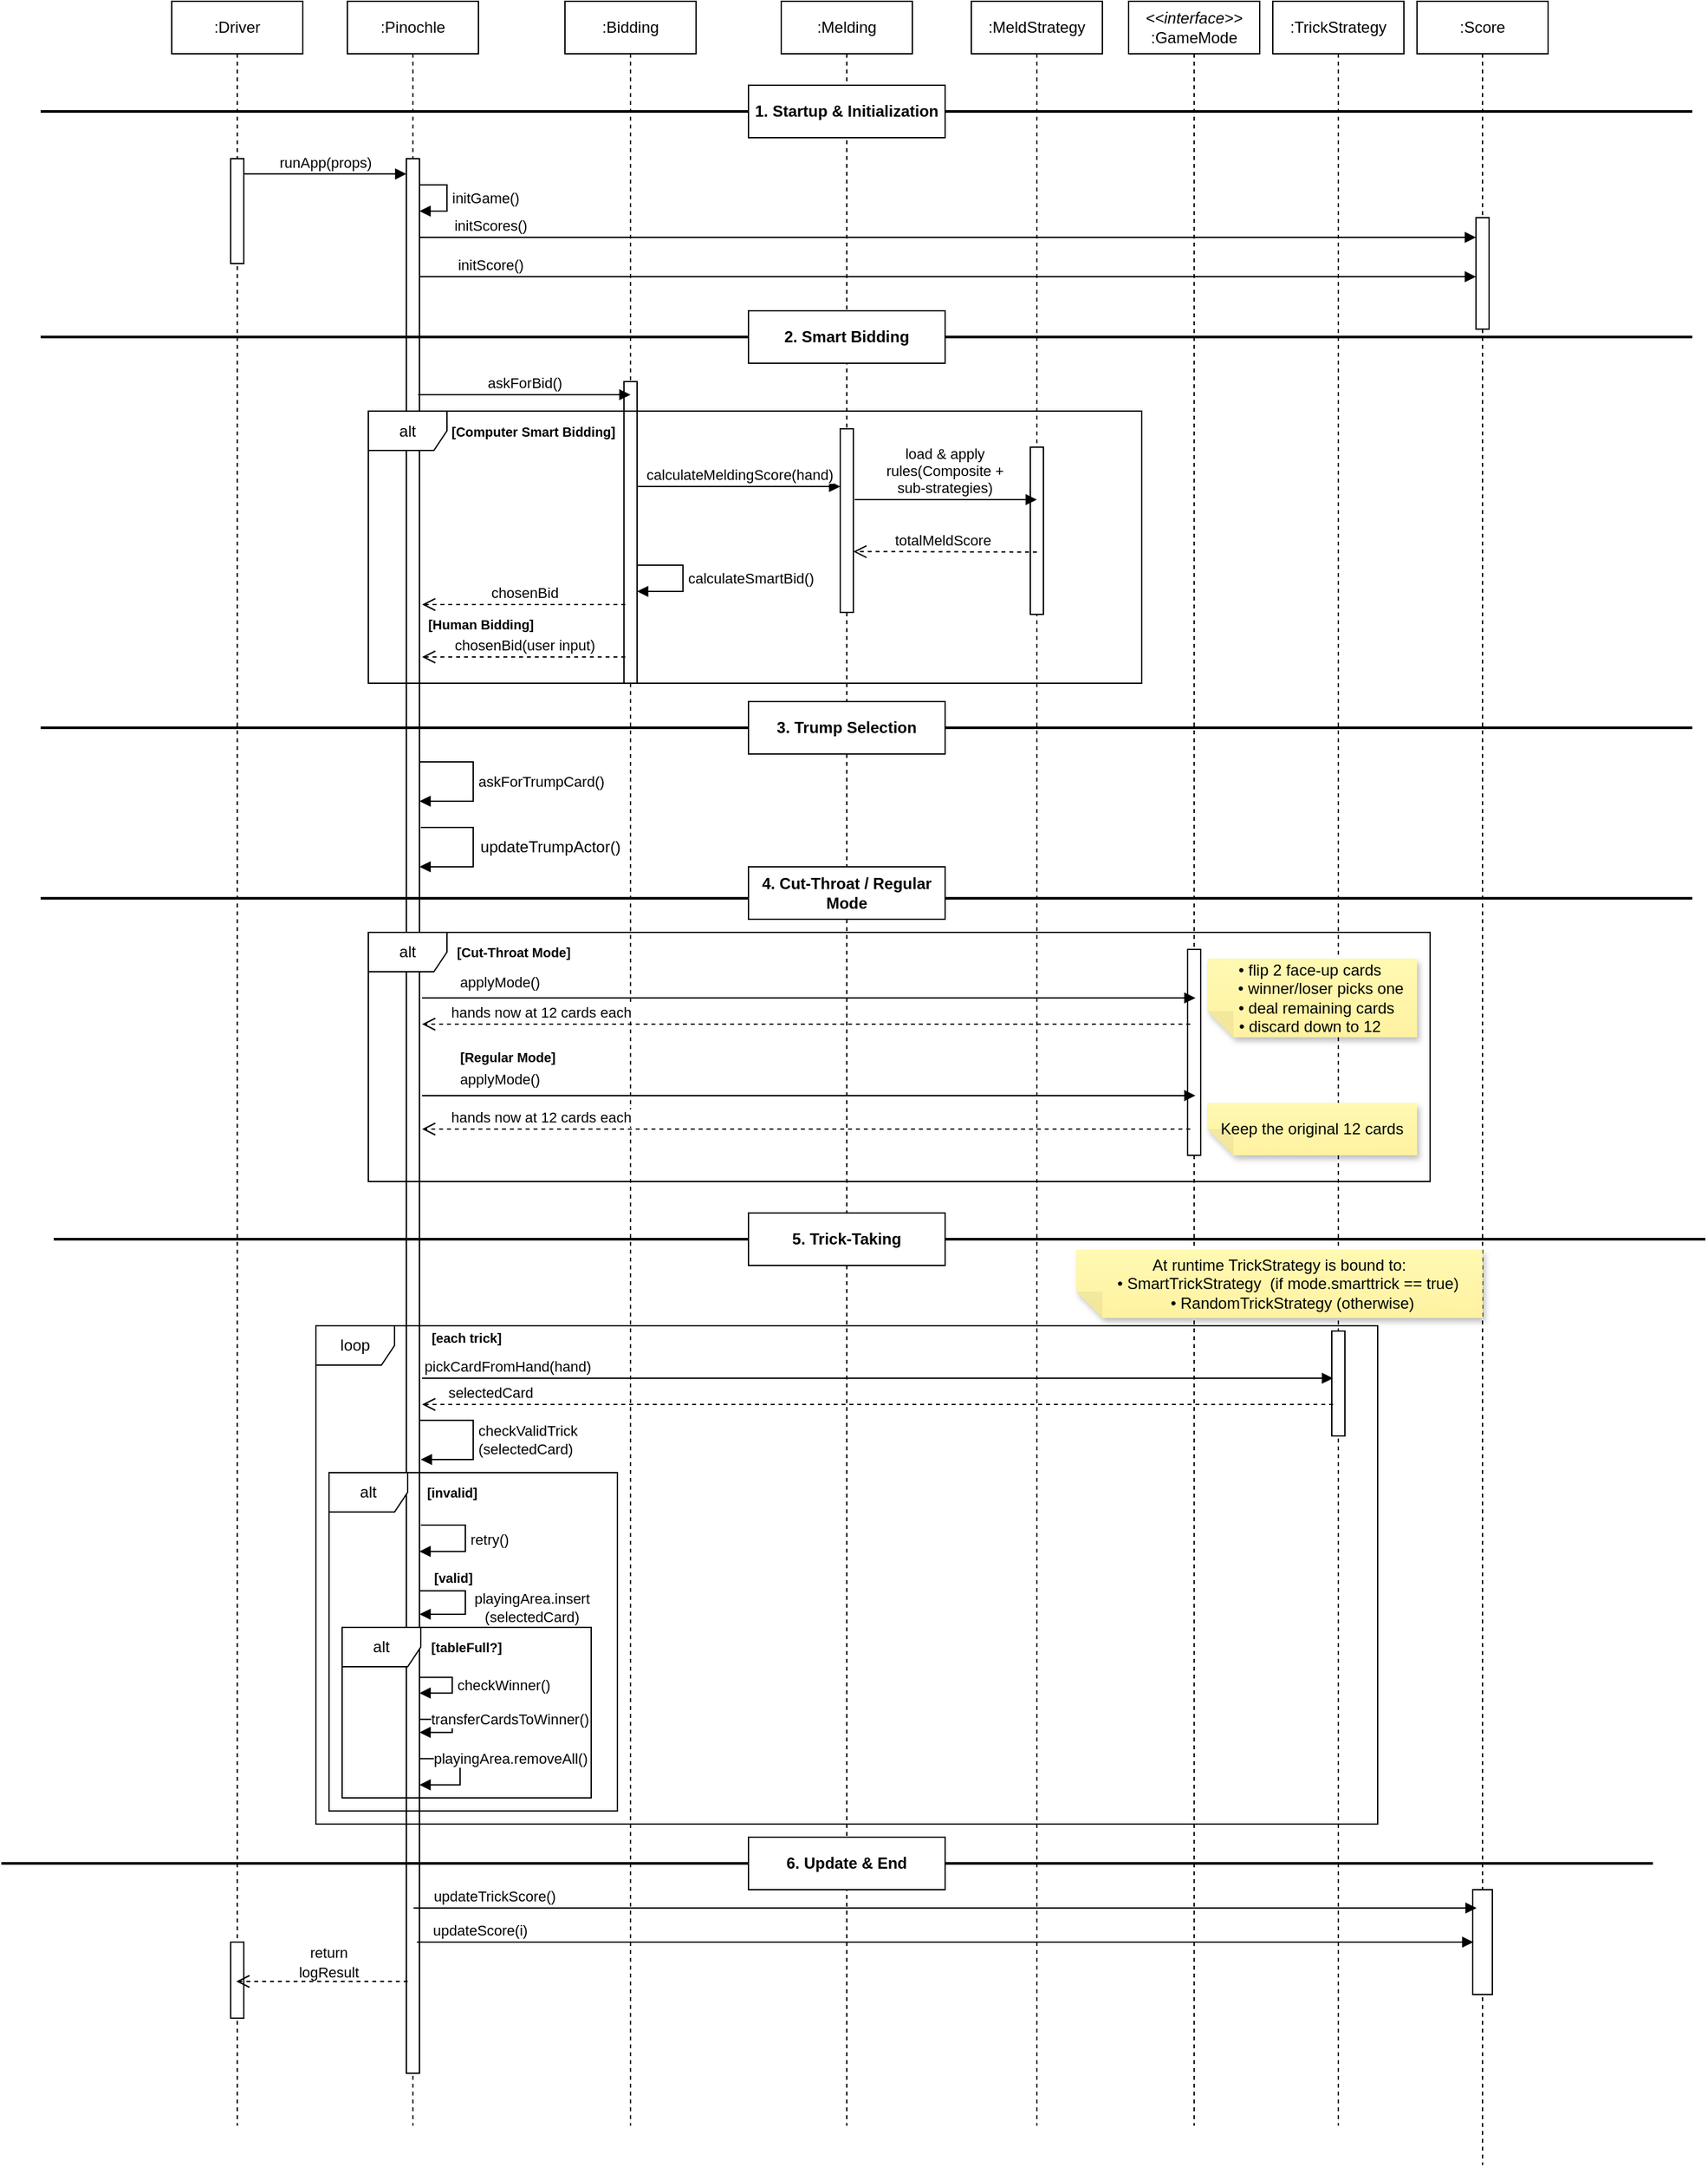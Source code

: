 <mxfile version="27.1.0">
  <diagram name="第 1 页" id="qucP125kRH2lfmhauCK5">
    <mxGraphModel dx="1155" dy="728" grid="1" gridSize="10" guides="1" tooltips="1" connect="1" arrows="1" fold="1" page="1" pageScale="1" pageWidth="2339" pageHeight="3300" math="0" shadow="0">
      <root>
        <mxCell id="0" />
        <mxCell id="1" parent="0" />
        <mxCell id="MW3apKYruLUqG9p78ODX-359" value=":Driver" style="shape=umlLifeline;perimeter=lifelinePerimeter;whiteSpace=wrap;html=1;container=1;dropTarget=0;collapsible=0;recursiveResize=0;outlineConnect=0;portConstraint=eastwest;newEdgeStyle={&quot;curved&quot;:0,&quot;rounded&quot;:0};" vertex="1" parent="1">
          <mxGeometry x="780" y="1290" width="100" height="1620" as="geometry" />
        </mxCell>
        <mxCell id="MW3apKYruLUqG9p78ODX-360" value="" style="html=1;points=[[0,0,0,0,5],[0,1,0,0,-5],[1,0,0,0,5],[1,1,0,0,-5]];perimeter=orthogonalPerimeter;outlineConnect=0;targetShapes=umlLifeline;portConstraint=eastwest;newEdgeStyle={&quot;curved&quot;:0,&quot;rounded&quot;:0};" vertex="1" parent="MW3apKYruLUqG9p78ODX-359">
          <mxGeometry x="45" y="120" width="10" height="80" as="geometry" />
        </mxCell>
        <mxCell id="MW3apKYruLUqG9p78ODX-361" value="" style="html=1;points=[[0,0,0,0,5],[0,1,0,0,-5],[1,0,0,0,5],[1,1,0,0,-5]];perimeter=orthogonalPerimeter;outlineConnect=0;targetShapes=umlLifeline;portConstraint=eastwest;newEdgeStyle={&quot;curved&quot;:0,&quot;rounded&quot;:0};" vertex="1" parent="MW3apKYruLUqG9p78ODX-359">
          <mxGeometry x="45" y="1480" width="10" height="58" as="geometry" />
        </mxCell>
        <mxCell id="MW3apKYruLUqG9p78ODX-362" value=":Pinochle" style="shape=umlLifeline;perimeter=lifelinePerimeter;whiteSpace=wrap;html=1;container=1;dropTarget=0;collapsible=0;recursiveResize=0;outlineConnect=0;portConstraint=eastwest;newEdgeStyle={&quot;curved&quot;:0,&quot;rounded&quot;:0};" vertex="1" parent="1">
          <mxGeometry x="914" y="1290" width="100" height="1620" as="geometry" />
        </mxCell>
        <mxCell id="MW3apKYruLUqG9p78ODX-363" value="" style="html=1;points=[[0,0,0,0,5],[0,1,0,0,-5],[1,0,0,0,5],[1,1,0,0,-5]];perimeter=orthogonalPerimeter;outlineConnect=0;targetShapes=umlLifeline;portConstraint=eastwest;newEdgeStyle={&quot;curved&quot;:0,&quot;rounded&quot;:0};" vertex="1" parent="MW3apKYruLUqG9p78ODX-362">
          <mxGeometry x="45" y="120" width="10" height="1460" as="geometry" />
        </mxCell>
        <mxCell id="MW3apKYruLUqG9p78ODX-364" value="askForTrumpCard()" style="html=1;align=left;spacingLeft=2;endArrow=block;rounded=0;edgeStyle=orthogonalEdgeStyle;curved=0;rounded=0;" edge="1" parent="MW3apKYruLUqG9p78ODX-362" source="MW3apKYruLUqG9p78ODX-363" target="MW3apKYruLUqG9p78ODX-363">
          <mxGeometry relative="1" as="geometry">
            <mxPoint x="60" y="580" as="sourcePoint" />
            <Array as="points">
              <mxPoint x="96" y="580" />
              <mxPoint x="96" y="610" />
            </Array>
            <mxPoint x="60" y="610" as="targetPoint" />
          </mxGeometry>
        </mxCell>
        <mxCell id="MW3apKYruLUqG9p78ODX-365" value="retry()" style="html=1;align=left;spacingLeft=2;endArrow=block;rounded=0;edgeStyle=orthogonalEdgeStyle;curved=0;rounded=0;" edge="1" parent="MW3apKYruLUqG9p78ODX-362">
          <mxGeometry relative="1" as="geometry">
            <mxPoint x="56" y="1162" as="sourcePoint" />
            <Array as="points">
              <mxPoint x="90" y="1162" />
              <mxPoint x="90" y="1182" />
            </Array>
            <mxPoint x="55" y="1182.111" as="targetPoint" />
          </mxGeometry>
        </mxCell>
        <mxCell id="MW3apKYruLUqG9p78ODX-366" value="" style="html=1;align=left;spacingLeft=2;endArrow=block;rounded=0;edgeStyle=orthogonalEdgeStyle;curved=0;rounded=0;" edge="1" parent="MW3apKYruLUqG9p78ODX-362" target="MW3apKYruLUqG9p78ODX-363">
          <mxGeometry x="-0.1" relative="1" as="geometry">
            <mxPoint x="55" y="1212.111" as="sourcePoint" />
            <Array as="points">
              <mxPoint x="90" y="1212" />
              <mxPoint x="90" y="1230" />
            </Array>
            <mxPoint x="55" y="1242.111" as="targetPoint" />
            <mxPoint as="offset" />
          </mxGeometry>
        </mxCell>
        <mxCell id="MW3apKYruLUqG9p78ODX-367" value="checkWinner()" style="html=1;align=left;spacingLeft=2;endArrow=block;rounded=0;edgeStyle=orthogonalEdgeStyle;curved=0;rounded=0;" edge="1" parent="MW3apKYruLUqG9p78ODX-362">
          <mxGeometry relative="1" as="geometry">
            <mxPoint x="55" y="1278.111" as="sourcePoint" />
            <Array as="points">
              <mxPoint x="80" y="1278" />
              <mxPoint x="80" y="1290" />
            </Array>
            <mxPoint x="55" y="1290.111" as="targetPoint" />
          </mxGeometry>
        </mxCell>
        <mxCell id="MW3apKYruLUqG9p78ODX-368" value="transferCardsToWinner()" style="html=1;align=left;spacingLeft=2;endArrow=block;rounded=0;edgeStyle=orthogonalEdgeStyle;curved=0;rounded=0;" edge="1" parent="MW3apKYruLUqG9p78ODX-362">
          <mxGeometry x="-0.833" relative="1" as="geometry">
            <mxPoint x="55" y="1310.111" as="sourcePoint" />
            <Array as="points">
              <mxPoint x="80" y="1310" />
              <mxPoint x="80" y="1320" />
            </Array>
            <mxPoint x="55" y="1320.111" as="targetPoint" />
            <mxPoint as="offset" />
          </mxGeometry>
        </mxCell>
        <mxCell id="MW3apKYruLUqG9p78ODX-369" value="playingArea.removeAll()" style="html=1;align=left;spacingLeft=2;endArrow=block;rounded=0;edgeStyle=orthogonalEdgeStyle;curved=0;rounded=0;" edge="1" parent="MW3apKYruLUqG9p78ODX-362">
          <mxGeometry x="-0.833" relative="1" as="geometry">
            <mxPoint x="55" y="1340.111" as="sourcePoint" />
            <Array as="points">
              <mxPoint x="86" y="1340" />
              <mxPoint x="86" y="1360" />
            </Array>
            <mxPoint x="55" y="1360.111" as="targetPoint" />
            <mxPoint as="offset" />
          </mxGeometry>
        </mxCell>
        <mxCell id="MW3apKYruLUqG9p78ODX-370" value="initGame()" style="html=1;align=left;spacingLeft=2;endArrow=block;rounded=0;edgeStyle=orthogonalEdgeStyle;curved=0;rounded=0;" edge="1" parent="MW3apKYruLUqG9p78ODX-362" source="MW3apKYruLUqG9p78ODX-363" target="MW3apKYruLUqG9p78ODX-363">
          <mxGeometry relative="1" as="geometry">
            <mxPoint x="-4" y="130" as="sourcePoint" />
            <Array as="points">
              <mxPoint x="76" y="140" />
              <mxPoint x="76" y="160" />
            </Array>
            <mxPoint x="-9" y="160.022" as="targetPoint" />
          </mxGeometry>
        </mxCell>
        <mxCell id="MW3apKYruLUqG9p78ODX-371" value="" style="html=1;align=left;spacingLeft=2;endArrow=block;rounded=0;edgeStyle=orthogonalEdgeStyle;curved=0;rounded=0;" edge="1" parent="MW3apKYruLUqG9p78ODX-362" target="MW3apKYruLUqG9p78ODX-363">
          <mxGeometry relative="1" as="geometry">
            <mxPoint x="56" y="630" as="sourcePoint" />
            <Array as="points">
              <mxPoint x="96" y="630" />
              <mxPoint x="96" y="660" />
            </Array>
            <mxPoint x="381" y="740" as="targetPoint" />
          </mxGeometry>
        </mxCell>
        <mxCell id="MW3apKYruLUqG9p78ODX-372" value=":Score" style="shape=umlLifeline;perimeter=lifelinePerimeter;whiteSpace=wrap;html=1;container=1;dropTarget=0;collapsible=0;recursiveResize=0;outlineConnect=0;portConstraint=eastwest;newEdgeStyle={&quot;curved&quot;:0,&quot;rounded&quot;:0};" vertex="1" parent="1">
          <mxGeometry x="1730" y="1290" width="100" height="1650" as="geometry" />
        </mxCell>
        <mxCell id="MW3apKYruLUqG9p78ODX-373" value="" style="html=1;points=[[0,0,0,0,5],[0,1,0,0,-5],[1,0,0,0,5],[1,1,0,0,-5]];perimeter=orthogonalPerimeter;outlineConnect=0;targetShapes=umlLifeline;portConstraint=eastwest;newEdgeStyle={&quot;curved&quot;:0,&quot;rounded&quot;:0};" vertex="1" parent="MW3apKYruLUqG9p78ODX-372">
          <mxGeometry x="45" y="165" width="10" height="85" as="geometry" />
        </mxCell>
        <mxCell id="MW3apKYruLUqG9p78ODX-374" value="" style="html=1;points=[[0,0,0,0,5],[0,1,0,0,-5],[1,0,0,0,5],[1,1,0,0,-5]];perimeter=orthogonalPerimeter;outlineConnect=0;targetShapes=umlLifeline;portConstraint=eastwest;newEdgeStyle={&quot;curved&quot;:0,&quot;rounded&quot;:0};" vertex="1" parent="MW3apKYruLUqG9p78ODX-372">
          <mxGeometry x="42.5" y="1440" width="15" height="80" as="geometry" />
        </mxCell>
        <mxCell id="MW3apKYruLUqG9p78ODX-375" value=":Bidding" style="shape=umlLifeline;perimeter=lifelinePerimeter;whiteSpace=wrap;html=1;container=1;dropTarget=0;collapsible=0;recursiveResize=0;outlineConnect=0;portConstraint=eastwest;newEdgeStyle={&quot;curved&quot;:0,&quot;rounded&quot;:0};" vertex="1" parent="1">
          <mxGeometry x="1080" y="1290" width="100" height="1620" as="geometry" />
        </mxCell>
        <mxCell id="MW3apKYruLUqG9p78ODX-376" value="" style="html=1;points=[[0,0,0,0,5],[0,1,0,0,-5],[1,0,0,0,5],[1,1,0,0,-5]];perimeter=orthogonalPerimeter;outlineConnect=0;targetShapes=umlLifeline;portConstraint=eastwest;newEdgeStyle={&quot;curved&quot;:0,&quot;rounded&quot;:0};" vertex="1" parent="MW3apKYruLUqG9p78ODX-375">
          <mxGeometry x="45" y="290" width="10" height="230" as="geometry" />
        </mxCell>
        <mxCell id="MW3apKYruLUqG9p78ODX-377" value="calculateSmartBid()" style="html=1;align=left;spacingLeft=2;endArrow=block;rounded=0;edgeStyle=orthogonalEdgeStyle;curved=0;rounded=0;" edge="1" parent="MW3apKYruLUqG9p78ODX-375" source="MW3apKYruLUqG9p78ODX-376" target="MW3apKYruLUqG9p78ODX-376">
          <mxGeometry relative="1" as="geometry">
            <mxPoint x="170" y="410" as="sourcePoint" />
            <Array as="points">
              <mxPoint x="90" y="430" />
              <mxPoint x="90" y="450" />
            </Array>
            <mxPoint x="175" y="440" as="targetPoint" />
          </mxGeometry>
        </mxCell>
        <mxCell id="MW3apKYruLUqG9p78ODX-378" value=":Melding" style="shape=umlLifeline;perimeter=lifelinePerimeter;whiteSpace=wrap;html=1;container=1;dropTarget=0;collapsible=0;recursiveResize=0;outlineConnect=0;portConstraint=eastwest;newEdgeStyle={&quot;curved&quot;:0,&quot;rounded&quot;:0};" vertex="1" parent="1">
          <mxGeometry x="1245" y="1290" width="100" height="1620" as="geometry" />
        </mxCell>
        <mxCell id="MW3apKYruLUqG9p78ODX-379" value="" style="html=1;points=[[0,0,0,0,5],[0,1,0,0,-5],[1,0,0,0,5],[1,1,0,0,-5]];perimeter=orthogonalPerimeter;outlineConnect=0;targetShapes=umlLifeline;portConstraint=eastwest;newEdgeStyle={&quot;curved&quot;:0,&quot;rounded&quot;:0};" vertex="1" parent="MW3apKYruLUqG9p78ODX-378">
          <mxGeometry x="45" y="326" width="10" height="140" as="geometry" />
        </mxCell>
        <mxCell id="MW3apKYruLUqG9p78ODX-380" value=":MeldStrategy" style="shape=umlLifeline;perimeter=lifelinePerimeter;whiteSpace=wrap;html=1;container=1;dropTarget=0;collapsible=0;recursiveResize=0;outlineConnect=0;portConstraint=eastwest;newEdgeStyle={&quot;curved&quot;:0,&quot;rounded&quot;:0};" vertex="1" parent="1">
          <mxGeometry x="1390" y="1290" width="100" height="1620" as="geometry" />
        </mxCell>
        <mxCell id="MW3apKYruLUqG9p78ODX-381" value="" style="html=1;points=[[0,0,0,0,5],[0,1,0,0,-5],[1,0,0,0,5],[1,1,0,0,-5]];perimeter=orthogonalPerimeter;outlineConnect=0;targetShapes=umlLifeline;portConstraint=eastwest;newEdgeStyle={&quot;curved&quot;:0,&quot;rounded&quot;:0};" vertex="1" parent="MW3apKYruLUqG9p78ODX-380">
          <mxGeometry x="45" y="340" width="10" height="127.5" as="geometry" />
        </mxCell>
        <mxCell id="MW3apKYruLUqG9p78ODX-382" value="&lt;div&gt;&lt;i&gt;&amp;lt;&amp;lt;interface&amp;gt;&amp;gt;&lt;/i&gt;&lt;/div&gt;:GameMode" style="shape=umlLifeline;perimeter=lifelinePerimeter;whiteSpace=wrap;html=1;container=1;dropTarget=0;collapsible=0;recursiveResize=0;outlineConnect=0;portConstraint=eastwest;newEdgeStyle={&quot;curved&quot;:0,&quot;rounded&quot;:0};" vertex="1" parent="1">
          <mxGeometry x="1510" y="1290" width="100" height="1620" as="geometry" />
        </mxCell>
        <mxCell id="MW3apKYruLUqG9p78ODX-383" value="" style="html=1;points=[[0,0,0,0,5],[0,1,0,0,-5],[1,0,0,0,5],[1,1,0,0,-5]];perimeter=orthogonalPerimeter;outlineConnect=0;targetShapes=umlLifeline;portConstraint=eastwest;newEdgeStyle={&quot;curved&quot;:0,&quot;rounded&quot;:0};" vertex="1" parent="MW3apKYruLUqG9p78ODX-382">
          <mxGeometry x="45" y="723" width="10" height="157" as="geometry" />
        </mxCell>
        <mxCell id="MW3apKYruLUqG9p78ODX-384" value=":TrickStrategy" style="shape=umlLifeline;perimeter=lifelinePerimeter;whiteSpace=wrap;html=1;container=1;dropTarget=0;collapsible=0;recursiveResize=0;outlineConnect=0;portConstraint=eastwest;newEdgeStyle={&quot;curved&quot;:0,&quot;rounded&quot;:0};" vertex="1" parent="1">
          <mxGeometry x="1620" y="1290" width="100" height="1620" as="geometry" />
        </mxCell>
        <mxCell id="MW3apKYruLUqG9p78ODX-385" value="" style="html=1;points=[[0,0,0,0,5],[0,1,0,0,-5],[1,0,0,0,5],[1,1,0,0,-5]];perimeter=orthogonalPerimeter;outlineConnect=0;targetShapes=umlLifeline;portConstraint=eastwest;newEdgeStyle={&quot;curved&quot;:0,&quot;rounded&quot;:0};" vertex="1" parent="MW3apKYruLUqG9p78ODX-384">
          <mxGeometry x="45" y="1014" width="10" height="80" as="geometry" />
        </mxCell>
        <mxCell id="MW3apKYruLUqG9p78ODX-386" value="runApp(props)" style="html=1;verticalAlign=bottom;endArrow=block;curved=0;rounded=0;entryX=0;entryY=0.008;entryDx=0;entryDy=0;entryPerimeter=0;" edge="1" parent="1" source="MW3apKYruLUqG9p78ODX-360" target="MW3apKYruLUqG9p78ODX-363">
          <mxGeometry width="80" relative="1" as="geometry">
            <mxPoint x="840" y="1420" as="sourcePoint" />
            <mxPoint x="950.0" y="1419.05" as="targetPoint" />
            <Array as="points" />
          </mxGeometry>
        </mxCell>
        <mxCell id="MW3apKYruLUqG9p78ODX-387" value="initScores()" style="html=1;verticalAlign=bottom;endArrow=block;curved=0;rounded=0;" edge="1" parent="1" source="MW3apKYruLUqG9p78ODX-363" target="MW3apKYruLUqG9p78ODX-373">
          <mxGeometry x="-0.866" width="80" relative="1" as="geometry">
            <mxPoint x="1060" y="1510" as="sourcePoint" />
            <mxPoint x="1140" y="1510" as="targetPoint" />
            <Array as="points">
              <mxPoint x="1020" y="1470" />
            </Array>
            <mxPoint as="offset" />
          </mxGeometry>
        </mxCell>
        <mxCell id="MW3apKYruLUqG9p78ODX-388" value="initScore()" style="html=1;verticalAlign=bottom;endArrow=block;curved=0;rounded=0;" edge="1" parent="1" source="MW3apKYruLUqG9p78ODX-363" target="MW3apKYruLUqG9p78ODX-373">
          <mxGeometry x="-0.866" width="80" relative="1" as="geometry">
            <mxPoint x="910" y="1500" as="sourcePoint" />
            <mxPoint x="2173" y="1500" as="targetPoint" />
            <Array as="points">
              <mxPoint x="1015" y="1500" />
            </Array>
            <mxPoint as="offset" />
          </mxGeometry>
        </mxCell>
        <mxCell id="MW3apKYruLUqG9p78ODX-389" value="" style="line;strokeWidth=2;fillColor=none;align=left;verticalAlign=middle;spacingTop=-1;spacingLeft=3;spacingRight=3;rotatable=0;labelPosition=right;points=[];portConstraint=eastwest;strokeColor=inherit;" vertex="1" parent="1">
          <mxGeometry x="680" y="1370" width="1260" height="8" as="geometry" />
        </mxCell>
        <mxCell id="MW3apKYruLUqG9p78ODX-390" value="1. Startup &amp;amp; Initialization" style="html=1;whiteSpace=wrap;fontStyle=1" vertex="1" parent="1">
          <mxGeometry x="1220" y="1354" width="150" height="40" as="geometry" />
        </mxCell>
        <mxCell id="MW3apKYruLUqG9p78ODX-391" value="askForBid()" style="html=1;verticalAlign=bottom;endArrow=block;curved=0;rounded=0;" edge="1" parent="1">
          <mxGeometry width="80" relative="1" as="geometry">
            <mxPoint x="968" y="1590" as="sourcePoint" />
            <mxPoint x="1130" y="1590" as="targetPoint" />
          </mxGeometry>
        </mxCell>
        <mxCell id="MW3apKYruLUqG9p78ODX-392" value="alt" style="shape=umlFrame;whiteSpace=wrap;html=1;pointerEvents=0;" vertex="1" parent="1">
          <mxGeometry x="930" y="1602.5" width="590" height="207.5" as="geometry" />
        </mxCell>
        <mxCell id="MW3apKYruLUqG9p78ODX-393" value="[Computer Smart Bidding]" style="text;html=1;align=center;verticalAlign=middle;whiteSpace=wrap;rounded=0;fontSize=10;fontStyle=1" vertex="1" parent="1">
          <mxGeometry x="986" y="1602.5" width="140" height="30" as="geometry" />
        </mxCell>
        <mxCell id="MW3apKYruLUqG9p78ODX-394" value="calculateMeldingScore(hand)" style="html=1;verticalAlign=bottom;endArrow=block;curved=0;rounded=0;" edge="1" parent="1" source="MW3apKYruLUqG9p78ODX-376">
          <mxGeometry width="80" relative="1" as="geometry">
            <mxPoint x="1140" y="1660" as="sourcePoint" />
            <mxPoint x="1290" y="1660" as="targetPoint" />
          </mxGeometry>
        </mxCell>
        <mxCell id="MW3apKYruLUqG9p78ODX-395" value="" style="html=1;verticalAlign=bottom;endArrow=block;curved=0;rounded=0;" edge="1" parent="1">
          <mxGeometry x="-0.002" width="80" relative="1" as="geometry">
            <mxPoint x="1301" y="1670" as="sourcePoint" />
            <mxPoint x="1440" y="1670" as="targetPoint" />
            <mxPoint as="offset" />
          </mxGeometry>
        </mxCell>
        <mxCell id="MW3apKYruLUqG9p78ODX-396" value="load &amp;amp; apply rules(Composite + sub-strategies)" style="text;html=1;align=center;verticalAlign=middle;whiteSpace=wrap;rounded=0;fontSize=11;" vertex="1" parent="1">
          <mxGeometry x="1320" y="1632.5" width="100" height="30" as="geometry" />
        </mxCell>
        <mxCell id="MW3apKYruLUqG9p78ODX-397" value="totalMeldScore" style="html=1;verticalAlign=bottom;endArrow=open;dashed=1;endSize=8;curved=0;rounded=0;" edge="1" parent="1">
          <mxGeometry x="0.03" relative="1" as="geometry">
            <mxPoint x="1440" y="1710" as="sourcePoint" />
            <mxPoint x="1300" y="1709.66" as="targetPoint" />
            <Array as="points">
              <mxPoint x="1340" y="1709.66" />
            </Array>
            <mxPoint as="offset" />
          </mxGeometry>
        </mxCell>
        <mxCell id="MW3apKYruLUqG9p78ODX-398" value="chosenBid" style="html=1;verticalAlign=bottom;endArrow=open;dashed=1;endSize=8;curved=0;rounded=0;" edge="1" parent="1">
          <mxGeometry relative="1" as="geometry">
            <mxPoint x="1126" y="1750" as="sourcePoint" />
            <mxPoint x="971" y="1750" as="targetPoint" />
          </mxGeometry>
        </mxCell>
        <mxCell id="MW3apKYruLUqG9p78ODX-399" value="applyMode()" style="html=1;verticalAlign=bottom;endArrow=block;curved=0;rounded=0;" edge="1" parent="1">
          <mxGeometry x="-0.8" y="3" width="80" relative="1" as="geometry">
            <mxPoint x="971" y="2050" as="sourcePoint" />
            <mxPoint x="1561" y="2050" as="targetPoint" />
            <mxPoint as="offset" />
          </mxGeometry>
        </mxCell>
        <mxCell id="MW3apKYruLUqG9p78ODX-400" value="&amp;nbsp;hands now at 12 cards each" style="html=1;verticalAlign=bottom;endArrow=open;dashed=1;endSize=8;curved=0;rounded=0;" edge="1" parent="1">
          <mxGeometry x="0.696" relative="1" as="geometry">
            <mxPoint x="1557" y="2070" as="sourcePoint" />
            <mxPoint x="971" y="2070" as="targetPoint" />
            <mxPoint as="offset" />
          </mxGeometry>
        </mxCell>
        <mxCell id="MW3apKYruLUqG9p78ODX-401" value="" style="line;strokeWidth=2;fillColor=none;align=left;verticalAlign=middle;spacingTop=-1;spacingLeft=3;spacingRight=3;rotatable=0;labelPosition=right;points=[];portConstraint=eastwest;strokeColor=inherit;" vertex="1" parent="1">
          <mxGeometry x="680" y="1542" width="1260" height="8" as="geometry" />
        </mxCell>
        <mxCell id="MW3apKYruLUqG9p78ODX-402" value="2. Smart Bidding" style="html=1;whiteSpace=wrap;fontStyle=1" vertex="1" parent="1">
          <mxGeometry x="1220" y="1526" width="150" height="40" as="geometry" />
        </mxCell>
        <mxCell id="MW3apKYruLUqG9p78ODX-403" value="" style="line;strokeWidth=2;fillColor=none;align=left;verticalAlign=middle;spacingTop=-1;spacingLeft=3;spacingRight=3;rotatable=0;labelPosition=right;points=[];portConstraint=eastwest;strokeColor=inherit;fontStyle=1" vertex="1" parent="1">
          <mxGeometry x="680" y="1840" width="1260" height="8" as="geometry" />
        </mxCell>
        <mxCell id="MW3apKYruLUqG9p78ODX-404" value="3. Trump Selection" style="html=1;whiteSpace=wrap;fontStyle=1" vertex="1" parent="1">
          <mxGeometry x="1220" y="1824" width="150" height="40" as="geometry" />
        </mxCell>
        <mxCell id="MW3apKYruLUqG9p78ODX-405" value="" style="line;strokeWidth=2;fillColor=none;align=left;verticalAlign=middle;spacingTop=-1;spacingLeft=3;spacingRight=3;rotatable=0;labelPosition=right;points=[];portConstraint=eastwest;strokeColor=inherit;" vertex="1" parent="1">
          <mxGeometry x="680" y="1970" width="1260" height="8" as="geometry" />
        </mxCell>
        <mxCell id="MW3apKYruLUqG9p78ODX-406" value="4. Cut-Throat / Regular Mode" style="html=1;whiteSpace=wrap;fontStyle=1" vertex="1" parent="1">
          <mxGeometry x="1220" y="1950" width="150" height="40" as="geometry" />
        </mxCell>
        <mxCell id="MW3apKYruLUqG9p78ODX-407" value="" style="line;strokeWidth=2;fillColor=none;align=left;verticalAlign=middle;spacingTop=-1;spacingLeft=3;spacingRight=3;rotatable=0;labelPosition=right;points=[];portConstraint=eastwest;strokeColor=inherit;" vertex="1" parent="1">
          <mxGeometry x="690" y="2230" width="1260" height="8" as="geometry" />
        </mxCell>
        <mxCell id="MW3apKYruLUqG9p78ODX-408" value="5. Trick-Taking" style="html=1;whiteSpace=wrap;fontStyle=1" vertex="1" parent="1">
          <mxGeometry x="1220" y="2214" width="150" height="40" as="geometry" />
        </mxCell>
        <mxCell id="MW3apKYruLUqG9p78ODX-409" value="loop" style="shape=umlFrame;whiteSpace=wrap;html=1;pointerEvents=0;" vertex="1" parent="1">
          <mxGeometry x="890" y="2300" width="810" height="380" as="geometry" />
        </mxCell>
        <mxCell id="MW3apKYruLUqG9p78ODX-410" value="[each trick]" style="text;html=1;align=center;verticalAlign=middle;whiteSpace=wrap;rounded=0;fontSize=10;fontStyle=1" vertex="1" parent="1">
          <mxGeometry x="955" y="2294" width="100" height="30" as="geometry" />
        </mxCell>
        <mxCell id="MW3apKYruLUqG9p78ODX-411" value="pickCardFromHand(hand)" style="html=1;verticalAlign=bottom;endArrow=block;curved=0;rounded=0;" edge="1" parent="1">
          <mxGeometry x="-0.814" width="80" relative="1" as="geometry">
            <mxPoint x="971" y="2340" as="sourcePoint" />
            <mxPoint x="1666" y="2340" as="targetPoint" />
            <mxPoint as="offset" />
            <Array as="points">
              <mxPoint x="1331" y="2340" />
            </Array>
          </mxGeometry>
        </mxCell>
        <mxCell id="MW3apKYruLUqG9p78ODX-412" value="selectedCard" style="html=1;verticalAlign=bottom;endArrow=open;dashed=1;endSize=8;curved=0;rounded=0;" edge="1" parent="1">
          <mxGeometry x="0.852" relative="1" as="geometry">
            <mxPoint x="1666" y="2360" as="sourcePoint" />
            <mxPoint x="971" y="2360" as="targetPoint" />
            <mxPoint as="offset" />
          </mxGeometry>
        </mxCell>
        <mxCell id="MW3apKYruLUqG9p78ODX-413" value="checkValidTrick&lt;div&gt;(selectedCard)&lt;/div&gt;" style="html=1;align=left;spacingLeft=2;endArrow=block;rounded=0;edgeStyle=orthogonalEdgeStyle;curved=0;rounded=0;" edge="1" parent="1">
          <mxGeometry relative="1" as="geometry">
            <mxPoint x="969" y="2372.111" as="sourcePoint" />
            <Array as="points">
              <mxPoint x="1010" y="2372" />
              <mxPoint x="1010" y="2402" />
            </Array>
            <mxPoint x="970" y="2402" as="targetPoint" />
            <mxPoint as="offset" />
          </mxGeometry>
        </mxCell>
        <mxCell id="MW3apKYruLUqG9p78ODX-414" value="alt" style="shape=umlFrame;whiteSpace=wrap;html=1;pointerEvents=0;" vertex="1" parent="1">
          <mxGeometry x="900" y="2412" width="220" height="258" as="geometry" />
        </mxCell>
        <mxCell id="MW3apKYruLUqG9p78ODX-415" value="[invalid]" style="text;html=1;align=center;verticalAlign=middle;whiteSpace=wrap;rounded=0;fontSize=10;fontStyle=1" vertex="1" parent="1">
          <mxGeometry x="960" y="2412" width="68" height="30" as="geometry" />
        </mxCell>
        <mxCell id="MW3apKYruLUqG9p78ODX-416" value="[valid]" style="text;html=1;align=center;verticalAlign=middle;whiteSpace=wrap;rounded=0;fontSize=10;fontStyle=1" vertex="1" parent="1">
          <mxGeometry x="971" y="2477" width="48" height="30" as="geometry" />
        </mxCell>
        <mxCell id="MW3apKYruLUqG9p78ODX-417" value="playingA&lt;span style=&quot;background-color: transparent; color: light-dark(rgb(0, 0, 0), rgb(255, 255, 255));&quot;&gt;rea.insert&lt;/span&gt;&lt;div&gt;&lt;span style=&quot;background-color: transparent; color: light-dark(rgb(0, 0, 0), rgb(255, 255, 255));&quot;&gt;(selectedCard)&lt;/span&gt;&lt;/div&gt;" style="text;html=1;align=center;verticalAlign=middle;whiteSpace=wrap;rounded=0;fontSize=11;" vertex="1" parent="1">
          <mxGeometry x="999" y="2500" width="112" height="30" as="geometry" />
        </mxCell>
        <mxCell id="MW3apKYruLUqG9p78ODX-418" value="alt" style="shape=umlFrame;whiteSpace=wrap;html=1;pointerEvents=0;" vertex="1" parent="1">
          <mxGeometry x="910" y="2530" width="190" height="130" as="geometry" />
        </mxCell>
        <mxCell id="MW3apKYruLUqG9p78ODX-419" value="[tableFull?]" style="text;html=1;align=center;verticalAlign=middle;whiteSpace=wrap;rounded=0;fontSize=10;fontStyle=1" vertex="1" parent="1">
          <mxGeometry x="971" y="2530" width="68" height="30" as="geometry" />
        </mxCell>
        <mxCell id="MW3apKYruLUqG9p78ODX-420" value="" style="line;strokeWidth=2;fillColor=none;align=left;verticalAlign=middle;spacingTop=-1;spacingLeft=3;spacingRight=3;rotatable=0;labelPosition=right;points=[];portConstraint=eastwest;strokeColor=inherit;" vertex="1" parent="1">
          <mxGeometry x="650" y="2706" width="1260" height="8" as="geometry" />
        </mxCell>
        <mxCell id="MW3apKYruLUqG9p78ODX-421" value="6. Update &amp;amp; End" style="html=1;whiteSpace=wrap;fontStyle=1" vertex="1" parent="1">
          <mxGeometry x="1220" y="2690" width="150" height="40" as="geometry" />
        </mxCell>
        <mxCell id="MW3apKYruLUqG9p78ODX-422" value="updateTrickScore()" style="html=1;verticalAlign=bottom;endArrow=block;curved=0;rounded=0;" edge="1" parent="1">
          <mxGeometry x="-0.85" width="80" relative="1" as="geometry">
            <mxPoint x="964.5" y="2744" as="sourcePoint" />
            <mxPoint x="1775.5" y="2744" as="targetPoint" />
            <mxPoint as="offset" />
          </mxGeometry>
        </mxCell>
        <mxCell id="MW3apKYruLUqG9p78ODX-423" value="updateScore(i)" style="html=1;verticalAlign=bottom;endArrow=block;curved=0;rounded=0;" edge="1" parent="1">
          <mxGeometry x="-0.882" width="80" relative="1" as="geometry">
            <mxPoint x="967" y="2770" as="sourcePoint" />
            <mxPoint x="1773" y="2770" as="targetPoint" />
            <mxPoint as="offset" />
          </mxGeometry>
        </mxCell>
        <mxCell id="MW3apKYruLUqG9p78ODX-424" value="&lt;div&gt;At runtime TrickStrategy is bound to:&lt;/div&gt;&lt;div&gt;&amp;nbsp; &amp;nbsp; &amp;nbsp; • SmartTrickStrategy&amp;nbsp; (if mode.smarttrick == true)&amp;nbsp;&amp;nbsp;&lt;/div&gt;&lt;div&gt;&amp;nbsp; &amp;nbsp; &amp;nbsp; • RandomTrickStrategy (otherwise)&lt;/div&gt;" style="shape=note;whiteSpace=wrap;html=1;backgroundOutline=1;fontColor=#000000;darkOpacity=0.05;fillColor=#FFF9B2;strokeColor=none;fillStyle=solid;direction=west;gradientDirection=north;gradientColor=#FFF2A1;shadow=1;size=20;pointerEvents=1;" vertex="1" parent="1">
          <mxGeometry x="1470" y="2242" width="310" height="52" as="geometry" />
        </mxCell>
        <mxCell id="MW3apKYruLUqG9p78ODX-425" value="" style="html=1;verticalAlign=bottom;endArrow=open;dashed=1;endSize=8;curved=0;rounded=0;" edge="1" parent="1">
          <mxGeometry x="-0.003" y="2" relative="1" as="geometry">
            <mxPoint x="960.0" y="2800" as="sourcePoint" />
            <mxPoint x="829.25" y="2800" as="targetPoint" />
            <mxPoint as="offset" />
            <Array as="points">
              <mxPoint x="896.5" y="2800" />
            </Array>
          </mxGeometry>
        </mxCell>
        <mxCell id="MW3apKYruLUqG9p78ODX-426" value="&lt;span style=&quot;font-size: 11px; text-wrap-mode: nowrap; background-color: rgb(255, 255, 255);&quot;&gt;return logResult&lt;/span&gt;" style="text;html=1;align=center;verticalAlign=middle;whiteSpace=wrap;rounded=0;" vertex="1" parent="1">
          <mxGeometry x="870" y="2770" width="60" height="30" as="geometry" />
        </mxCell>
        <mxCell id="MW3apKYruLUqG9p78ODX-427" value="updateTrumpActor()" style="text;html=1;align=center;verticalAlign=middle;whiteSpace=wrap;rounded=0;" vertex="1" parent="1">
          <mxGeometry x="1039" y="1920" width="60" height="30" as="geometry" />
        </mxCell>
        <mxCell id="MW3apKYruLUqG9p78ODX-428" value="alt" style="shape=umlFrame;whiteSpace=wrap;html=1;pointerEvents=0;" vertex="1" parent="1">
          <mxGeometry x="930" y="2000" width="810" height="190" as="geometry" />
        </mxCell>
        <mxCell id="MW3apKYruLUqG9p78ODX-429" value="[Cut-Throat Mode]" style="text;html=1;align=center;verticalAlign=middle;whiteSpace=wrap;rounded=0;fontSize=10;fontStyle=1" vertex="1" parent="1">
          <mxGeometry x="971" y="2000" width="140" height="30" as="geometry" />
        </mxCell>
        <mxCell id="MW3apKYruLUqG9p78ODX-430" value="&lt;div&gt;&amp;nbsp;• flip 2 face-up cards&amp;nbsp;&amp;nbsp;&lt;/div&gt;&lt;div&gt;&amp;nbsp; &amp;nbsp; &amp;nbsp; • winner/loser picks one&amp;nbsp;&amp;nbsp;&lt;/div&gt;&lt;div&gt;&amp;nbsp; &amp;nbsp; • deal remaining cards&amp;nbsp;&amp;nbsp;&lt;/div&gt;&lt;div&gt;• discard down to 12&amp;nbsp;&lt;/div&gt;" style="shape=note;whiteSpace=wrap;html=1;backgroundOutline=1;fontColor=#000000;darkOpacity=0.05;fillColor=#FFF9B2;strokeColor=none;fillStyle=solid;direction=west;gradientDirection=north;gradientColor=#FFF2A1;shadow=1;size=20;pointerEvents=1;" vertex="1" parent="1">
          <mxGeometry x="1570" y="2020" width="160" height="60" as="geometry" />
        </mxCell>
        <mxCell id="MW3apKYruLUqG9p78ODX-431" value="[Regular Mode]" style="text;html=1;align=center;verticalAlign=middle;whiteSpace=wrap;rounded=0;fontSize=10;fontStyle=1" vertex="1" parent="1">
          <mxGeometry x="986" y="2080" width="101" height="30" as="geometry" />
        </mxCell>
        <mxCell id="MW3apKYruLUqG9p78ODX-432" value="applyMode()" style="html=1;verticalAlign=bottom;endArrow=block;curved=0;rounded=0;" edge="1" parent="1">
          <mxGeometry x="-0.8" y="3" width="80" relative="1" as="geometry">
            <mxPoint x="971" y="2124.47" as="sourcePoint" />
            <mxPoint x="1561" y="2124.47" as="targetPoint" />
            <mxPoint as="offset" />
          </mxGeometry>
        </mxCell>
        <mxCell id="MW3apKYruLUqG9p78ODX-433" value="&amp;nbsp;hands now at 12 cards each" style="html=1;verticalAlign=bottom;endArrow=open;dashed=1;endSize=8;curved=0;rounded=0;" edge="1" parent="1">
          <mxGeometry x="0.696" relative="1" as="geometry">
            <mxPoint x="1557" y="2150" as="sourcePoint" />
            <mxPoint x="971" y="2150" as="targetPoint" />
            <mxPoint as="offset" />
          </mxGeometry>
        </mxCell>
        <mxCell id="MW3apKYruLUqG9p78ODX-434" value="Keep the original 12 cards" style="shape=note;whiteSpace=wrap;html=1;backgroundOutline=1;fontColor=#000000;darkOpacity=0.05;fillColor=#FFF9B2;strokeColor=none;fillStyle=solid;direction=west;gradientDirection=north;gradientColor=#FFF2A1;shadow=1;size=20;pointerEvents=1;" vertex="1" parent="1">
          <mxGeometry x="1570" y="2130" width="160" height="40" as="geometry" />
        </mxCell>
        <mxCell id="MW3apKYruLUqG9p78ODX-435" value="[Human Bidding]" style="text;html=1;align=center;verticalAlign=middle;whiteSpace=wrap;rounded=0;fontSize=10;fontStyle=1" vertex="1" parent="1">
          <mxGeometry x="971" y="1750" width="90" height="30" as="geometry" />
        </mxCell>
        <mxCell id="MW3apKYruLUqG9p78ODX-436" value="chosenBid(user input)" style="html=1;verticalAlign=bottom;endArrow=open;dashed=1;endSize=8;curved=0;rounded=0;" edge="1" parent="1">
          <mxGeometry relative="1" as="geometry">
            <mxPoint x="1126" y="1790" as="sourcePoint" />
            <mxPoint x="971" y="1790" as="targetPoint" />
          </mxGeometry>
        </mxCell>
      </root>
    </mxGraphModel>
  </diagram>
</mxfile>
